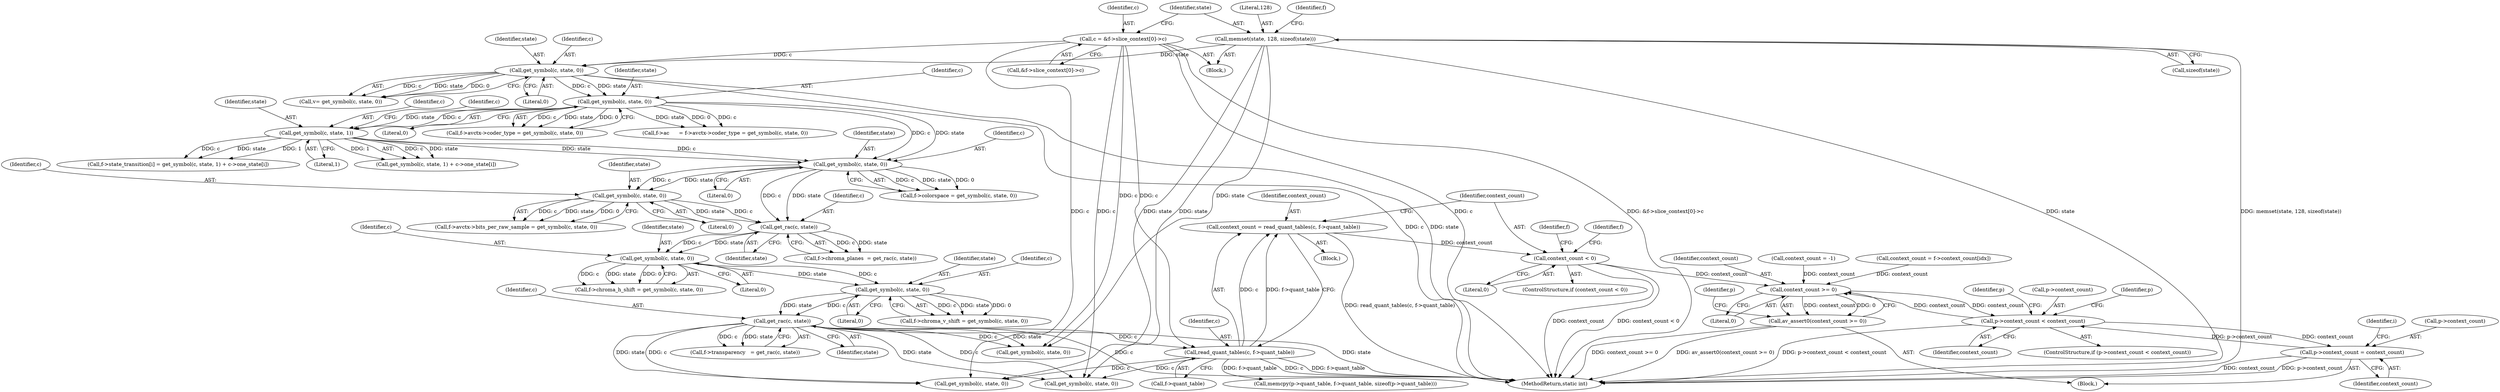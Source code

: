 digraph "1_FFmpeg_547d690d676064069d44703a1917e0dab7e33445@API" {
"1000782" [label="(Call,context_count = read_quant_tables(c, f->quant_table))"];
"1000784" [label="(Call,read_quant_tables(c, f->quant_table))"];
"1000258" [label="(Call,get_rac(c, state))"];
"1000250" [label="(Call,get_symbol(c, state, 0))"];
"1000242" [label="(Call,get_symbol(c, state, 0))"];
"1000235" [label="(Call,get_rac(c, state))"];
"1000227" [label="(Call,get_symbol(c, state, 0))"];
"1000211" [label="(Call,get_symbol(c, state, 0))"];
"1000171" [label="(Call,get_symbol(c, state, 0))"];
"1000138" [label="(Call,get_symbol(c, state, 0))"];
"1000113" [label="(Call,c = &f->slice_context[0]->c)"];
"1000123" [label="(Call,memset(state, 128, sizeof(state)))"];
"1000198" [label="(Call,get_symbol(c, state, 1))"];
"1000790" [label="(Call,context_count < 0)"];
"1001214" [label="(Call,context_count >= 0)"];
"1001213" [label="(Call,av_assert0(context_count >= 0))"];
"1001218" [label="(Call,p->context_count < context_count)"];
"1001234" [label="(Call,p->context_count = context_count)"];
"1001215" [label="(Identifier,context_count)"];
"1001219" [label="(Call,p->context_count)"];
"1000243" [label="(Identifier,c)"];
"1000254" [label="(Call,f->transparency   = get_rac(c, state))"];
"1000231" [label="(Call,f->chroma_planes  = get_rac(c, state))"];
"1000229" [label="(Identifier,state)"];
"1001238" [label="(Identifier,context_count)"];
"1000114" [label="(Identifier,c)"];
"1000200" [label="(Identifier,state)"];
"1000889" [label="(Identifier,f)"];
"1000207" [label="(Call,f->colorspace = get_symbol(c, state, 0))"];
"1000171" [label="(Call,get_symbol(c, state, 0))"];
"1000814" [label="(Call,get_symbol(c, state, 0))"];
"1000199" [label="(Identifier,c)"];
"1001222" [label="(Identifier,context_count)"];
"1000246" [label="(Call,f->chroma_v_shift = get_symbol(c, state, 0))"];
"1000212" [label="(Identifier,c)"];
"1000123" [label="(Call,memset(state, 128, sizeof(state)))"];
"1000161" [label="(Call,f->ac      = f->avctx->coder_type = get_symbol(c, state, 0))"];
"1000228" [label="(Identifier,c)"];
"1001241" [label="(MethodReturn,static int)"];
"1000259" [label="(Identifier,c)"];
"1000124" [label="(Identifier,state)"];
"1000242" [label="(Call,get_symbol(c, state, 0))"];
"1000230" [label="(Literal,0)"];
"1000245" [label="(Literal,0)"];
"1000227" [label="(Call,get_symbol(c, state, 0))"];
"1001127" [label="(Identifier,i)"];
"1000125" [label="(Literal,128)"];
"1000173" [label="(Identifier,state)"];
"1000962" [label="(Call,get_symbol(c, state, 0))"];
"1000790" [label="(Call,context_count < 0)"];
"1000244" [label="(Identifier,state)"];
"1000131" [label="(Identifier,f)"];
"1000138" [label="(Call,get_symbol(c, state, 0))"];
"1001234" [label="(Call,p->context_count = context_count)"];
"1001213" [label="(Call,av_assert0(context_count >= 0))"];
"1000784" [label="(Call,read_quant_tables(c, f->quant_table))"];
"1001217" [label="(ControlStructure,if (p->context_count < context_count))"];
"1000238" [label="(Call,f->chroma_h_shift = get_symbol(c, state, 0))"];
"1000141" [label="(Literal,0)"];
"1000250" [label="(Call,get_symbol(c, state, 0))"];
"1000172" [label="(Identifier,c)"];
"1000786" [label="(Call,f->quant_table)"];
"1001227" [label="(Identifier,p)"];
"1000191" [label="(Call,f->state_transition[i] = get_symbol(c, state, 1) + c->one_state[i])"];
"1000140" [label="(Identifier,state)"];
"1000260" [label="(Identifier,state)"];
"1000139" [label="(Identifier,c)"];
"1000782" [label="(Call,context_count = read_quant_tables(c, f->quant_table))"];
"1000251" [label="(Identifier,c)"];
"1000174" [label="(Literal,0)"];
"1000126" [label="(Call,sizeof(state))"];
"1000781" [label="(Block,)"];
"1000213" [label="(Identifier,state)"];
"1000198" [label="(Call,get_symbol(c, state, 1))"];
"1000109" [label="(Call,context_count = -1)"];
"1000785" [label="(Identifier,c)"];
"1001218" [label="(Call,p->context_count < context_count)"];
"1000789" [label="(ControlStructure,if (context_count < 0))"];
"1000204" [label="(Identifier,c)"];
"1001147" [label="(Call,get_symbol(c, state, 0))"];
"1000201" [label="(Literal,1)"];
"1000258" [label="(Call,get_rac(c, state))"];
"1000165" [label="(Call,f->avctx->coder_type = get_symbol(c, state, 0))"];
"1000197" [label="(Call,get_symbol(c, state, 1) + c->one_state[i])"];
"1001220" [label="(Identifier,p)"];
"1000237" [label="(Identifier,state)"];
"1001212" [label="(Block,)"];
"1000113" [label="(Call,c = &f->slice_context[0]->c)"];
"1000235" [label="(Call,get_rac(c, state))"];
"1000214" [label="(Literal,0)"];
"1001195" [label="(Call,memcpy(p->quant_table, f->quant_table, sizeof(p->quant_table)))"];
"1000252" [label="(Identifier,state)"];
"1001216" [label="(Literal,0)"];
"1000221" [label="(Call,f->avctx->bits_per_raw_sample = get_symbol(c, state, 0))"];
"1000796" [label="(Identifier,f)"];
"1001186" [label="(Call,context_count = f->context_count[idx])"];
"1000792" [label="(Literal,0)"];
"1000136" [label="(Call,v= get_symbol(c, state, 0))"];
"1000253" [label="(Literal,0)"];
"1000236" [label="(Identifier,c)"];
"1001214" [label="(Call,context_count >= 0)"];
"1000115" [label="(Call,&f->slice_context[0]->c)"];
"1000791" [label="(Identifier,context_count)"];
"1000104" [label="(Block,)"];
"1001235" [label="(Call,p->context_count)"];
"1000783" [label="(Identifier,context_count)"];
"1001236" [label="(Identifier,p)"];
"1000211" [label="(Call,get_symbol(c, state, 0))"];
"1000782" -> "1000781"  [label="AST: "];
"1000782" -> "1000784"  [label="CFG: "];
"1000783" -> "1000782"  [label="AST: "];
"1000784" -> "1000782"  [label="AST: "];
"1000791" -> "1000782"  [label="CFG: "];
"1000782" -> "1001241"  [label="DDG: read_quant_tables(c, f->quant_table)"];
"1000784" -> "1000782"  [label="DDG: c"];
"1000784" -> "1000782"  [label="DDG: f->quant_table"];
"1000782" -> "1000790"  [label="DDG: context_count"];
"1000784" -> "1000786"  [label="CFG: "];
"1000785" -> "1000784"  [label="AST: "];
"1000786" -> "1000784"  [label="AST: "];
"1000784" -> "1001241"  [label="DDG: c"];
"1000784" -> "1001241"  [label="DDG: f->quant_table"];
"1000258" -> "1000784"  [label="DDG: c"];
"1000113" -> "1000784"  [label="DDG: c"];
"1000784" -> "1000962"  [label="DDG: c"];
"1000784" -> "1001147"  [label="DDG: c"];
"1000784" -> "1001195"  [label="DDG: f->quant_table"];
"1000258" -> "1000254"  [label="AST: "];
"1000258" -> "1000260"  [label="CFG: "];
"1000259" -> "1000258"  [label="AST: "];
"1000260" -> "1000258"  [label="AST: "];
"1000254" -> "1000258"  [label="CFG: "];
"1000258" -> "1001241"  [label="DDG: c"];
"1000258" -> "1001241"  [label="DDG: state"];
"1000258" -> "1000254"  [label="DDG: c"];
"1000258" -> "1000254"  [label="DDG: state"];
"1000250" -> "1000258"  [label="DDG: c"];
"1000250" -> "1000258"  [label="DDG: state"];
"1000258" -> "1000814"  [label="DDG: c"];
"1000258" -> "1000814"  [label="DDG: state"];
"1000258" -> "1000962"  [label="DDG: c"];
"1000258" -> "1000962"  [label="DDG: state"];
"1000258" -> "1001147"  [label="DDG: c"];
"1000258" -> "1001147"  [label="DDG: state"];
"1000250" -> "1000246"  [label="AST: "];
"1000250" -> "1000253"  [label="CFG: "];
"1000251" -> "1000250"  [label="AST: "];
"1000252" -> "1000250"  [label="AST: "];
"1000253" -> "1000250"  [label="AST: "];
"1000246" -> "1000250"  [label="CFG: "];
"1000250" -> "1000246"  [label="DDG: c"];
"1000250" -> "1000246"  [label="DDG: state"];
"1000250" -> "1000246"  [label="DDG: 0"];
"1000242" -> "1000250"  [label="DDG: c"];
"1000242" -> "1000250"  [label="DDG: state"];
"1000242" -> "1000238"  [label="AST: "];
"1000242" -> "1000245"  [label="CFG: "];
"1000243" -> "1000242"  [label="AST: "];
"1000244" -> "1000242"  [label="AST: "];
"1000245" -> "1000242"  [label="AST: "];
"1000238" -> "1000242"  [label="CFG: "];
"1000242" -> "1000238"  [label="DDG: c"];
"1000242" -> "1000238"  [label="DDG: state"];
"1000242" -> "1000238"  [label="DDG: 0"];
"1000235" -> "1000242"  [label="DDG: c"];
"1000235" -> "1000242"  [label="DDG: state"];
"1000235" -> "1000231"  [label="AST: "];
"1000235" -> "1000237"  [label="CFG: "];
"1000236" -> "1000235"  [label="AST: "];
"1000237" -> "1000235"  [label="AST: "];
"1000231" -> "1000235"  [label="CFG: "];
"1000235" -> "1000231"  [label="DDG: c"];
"1000235" -> "1000231"  [label="DDG: state"];
"1000227" -> "1000235"  [label="DDG: c"];
"1000227" -> "1000235"  [label="DDG: state"];
"1000211" -> "1000235"  [label="DDG: c"];
"1000211" -> "1000235"  [label="DDG: state"];
"1000227" -> "1000221"  [label="AST: "];
"1000227" -> "1000230"  [label="CFG: "];
"1000228" -> "1000227"  [label="AST: "];
"1000229" -> "1000227"  [label="AST: "];
"1000230" -> "1000227"  [label="AST: "];
"1000221" -> "1000227"  [label="CFG: "];
"1000227" -> "1000221"  [label="DDG: c"];
"1000227" -> "1000221"  [label="DDG: state"];
"1000227" -> "1000221"  [label="DDG: 0"];
"1000211" -> "1000227"  [label="DDG: c"];
"1000211" -> "1000227"  [label="DDG: state"];
"1000211" -> "1000207"  [label="AST: "];
"1000211" -> "1000214"  [label="CFG: "];
"1000212" -> "1000211"  [label="AST: "];
"1000213" -> "1000211"  [label="AST: "];
"1000214" -> "1000211"  [label="AST: "];
"1000207" -> "1000211"  [label="CFG: "];
"1000211" -> "1000207"  [label="DDG: c"];
"1000211" -> "1000207"  [label="DDG: state"];
"1000211" -> "1000207"  [label="DDG: 0"];
"1000171" -> "1000211"  [label="DDG: c"];
"1000171" -> "1000211"  [label="DDG: state"];
"1000198" -> "1000211"  [label="DDG: c"];
"1000198" -> "1000211"  [label="DDG: state"];
"1000171" -> "1000165"  [label="AST: "];
"1000171" -> "1000174"  [label="CFG: "];
"1000172" -> "1000171"  [label="AST: "];
"1000173" -> "1000171"  [label="AST: "];
"1000174" -> "1000171"  [label="AST: "];
"1000165" -> "1000171"  [label="CFG: "];
"1000171" -> "1000161"  [label="DDG: c"];
"1000171" -> "1000161"  [label="DDG: state"];
"1000171" -> "1000161"  [label="DDG: 0"];
"1000171" -> "1000165"  [label="DDG: c"];
"1000171" -> "1000165"  [label="DDG: state"];
"1000171" -> "1000165"  [label="DDG: 0"];
"1000138" -> "1000171"  [label="DDG: c"];
"1000138" -> "1000171"  [label="DDG: state"];
"1000171" -> "1000198"  [label="DDG: c"];
"1000171" -> "1000198"  [label="DDG: state"];
"1000138" -> "1000136"  [label="AST: "];
"1000138" -> "1000141"  [label="CFG: "];
"1000139" -> "1000138"  [label="AST: "];
"1000140" -> "1000138"  [label="AST: "];
"1000141" -> "1000138"  [label="AST: "];
"1000136" -> "1000138"  [label="CFG: "];
"1000138" -> "1001241"  [label="DDG: c"];
"1000138" -> "1001241"  [label="DDG: state"];
"1000138" -> "1000136"  [label="DDG: c"];
"1000138" -> "1000136"  [label="DDG: state"];
"1000138" -> "1000136"  [label="DDG: 0"];
"1000113" -> "1000138"  [label="DDG: c"];
"1000123" -> "1000138"  [label="DDG: state"];
"1000113" -> "1000104"  [label="AST: "];
"1000113" -> "1000115"  [label="CFG: "];
"1000114" -> "1000113"  [label="AST: "];
"1000115" -> "1000113"  [label="AST: "];
"1000124" -> "1000113"  [label="CFG: "];
"1000113" -> "1001241"  [label="DDG: c"];
"1000113" -> "1001241"  [label="DDG: &f->slice_context[0]->c"];
"1000113" -> "1000814"  [label="DDG: c"];
"1000113" -> "1000962"  [label="DDG: c"];
"1000113" -> "1001147"  [label="DDG: c"];
"1000123" -> "1000104"  [label="AST: "];
"1000123" -> "1000126"  [label="CFG: "];
"1000124" -> "1000123"  [label="AST: "];
"1000125" -> "1000123"  [label="AST: "];
"1000126" -> "1000123"  [label="AST: "];
"1000131" -> "1000123"  [label="CFG: "];
"1000123" -> "1001241"  [label="DDG: memset(state, 128, sizeof(state))"];
"1000123" -> "1001241"  [label="DDG: state"];
"1000123" -> "1000814"  [label="DDG: state"];
"1000123" -> "1000962"  [label="DDG: state"];
"1000123" -> "1001147"  [label="DDG: state"];
"1000198" -> "1000197"  [label="AST: "];
"1000198" -> "1000201"  [label="CFG: "];
"1000199" -> "1000198"  [label="AST: "];
"1000200" -> "1000198"  [label="AST: "];
"1000201" -> "1000198"  [label="AST: "];
"1000204" -> "1000198"  [label="CFG: "];
"1000198" -> "1000191"  [label="DDG: c"];
"1000198" -> "1000191"  [label="DDG: state"];
"1000198" -> "1000191"  [label="DDG: 1"];
"1000198" -> "1000197"  [label="DDG: c"];
"1000198" -> "1000197"  [label="DDG: state"];
"1000198" -> "1000197"  [label="DDG: 1"];
"1000790" -> "1000789"  [label="AST: "];
"1000790" -> "1000792"  [label="CFG: "];
"1000791" -> "1000790"  [label="AST: "];
"1000792" -> "1000790"  [label="AST: "];
"1000796" -> "1000790"  [label="CFG: "];
"1000889" -> "1000790"  [label="CFG: "];
"1000790" -> "1001241"  [label="DDG: context_count"];
"1000790" -> "1001241"  [label="DDG: context_count < 0"];
"1000790" -> "1001214"  [label="DDG: context_count"];
"1001214" -> "1001213"  [label="AST: "];
"1001214" -> "1001216"  [label="CFG: "];
"1001215" -> "1001214"  [label="AST: "];
"1001216" -> "1001214"  [label="AST: "];
"1001213" -> "1001214"  [label="CFG: "];
"1001214" -> "1001213"  [label="DDG: context_count"];
"1001214" -> "1001213"  [label="DDG: 0"];
"1000109" -> "1001214"  [label="DDG: context_count"];
"1001186" -> "1001214"  [label="DDG: context_count"];
"1001218" -> "1001214"  [label="DDG: context_count"];
"1001214" -> "1001218"  [label="DDG: context_count"];
"1001213" -> "1001212"  [label="AST: "];
"1001220" -> "1001213"  [label="CFG: "];
"1001213" -> "1001241"  [label="DDG: av_assert0(context_count >= 0)"];
"1001213" -> "1001241"  [label="DDG: context_count >= 0"];
"1001218" -> "1001217"  [label="AST: "];
"1001218" -> "1001222"  [label="CFG: "];
"1001219" -> "1001218"  [label="AST: "];
"1001222" -> "1001218"  [label="AST: "];
"1001227" -> "1001218"  [label="CFG: "];
"1001236" -> "1001218"  [label="CFG: "];
"1001218" -> "1001241"  [label="DDG: p->context_count < context_count"];
"1001234" -> "1001218"  [label="DDG: p->context_count"];
"1001218" -> "1001234"  [label="DDG: context_count"];
"1001234" -> "1001212"  [label="AST: "];
"1001234" -> "1001238"  [label="CFG: "];
"1001235" -> "1001234"  [label="AST: "];
"1001238" -> "1001234"  [label="AST: "];
"1001127" -> "1001234"  [label="CFG: "];
"1001234" -> "1001241"  [label="DDG: context_count"];
"1001234" -> "1001241"  [label="DDG: p->context_count"];
}
